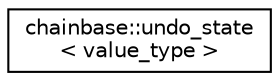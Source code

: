 digraph "Graphical Class Hierarchy"
{
  edge [fontname="Helvetica",fontsize="10",labelfontname="Helvetica",labelfontsize="10"];
  node [fontname="Helvetica",fontsize="10",shape=record];
  rankdir="LR";
  Node0 [label="chainbase::undo_state\l\< value_type \>",height=0.2,width=0.4,color="black", fillcolor="white", style="filled",URL="$classchainbase_1_1undo__state.html"];
}
